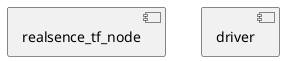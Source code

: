 @startuml

/'SUBSYSTEMS'/

  component realsence_tf_node {

/' PORTS DEFINED AS AVAILABLE IN THE ROSSYSTEM FILE '/

/' PORTS FROM THE ORIGINAL NODE '/
  }

  component driver {

/' PORTS DEFINED AS AVAILABLE IN THE ROSSYSTEM FILE '/

/' PORTS FROM THE ORIGINAL NODE '/
  }


@enduml